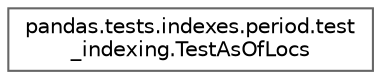 digraph "Graphical Class Hierarchy"
{
 // LATEX_PDF_SIZE
  bgcolor="transparent";
  edge [fontname=Helvetica,fontsize=10,labelfontname=Helvetica,labelfontsize=10];
  node [fontname=Helvetica,fontsize=10,shape=box,height=0.2,width=0.4];
  rankdir="LR";
  Node0 [id="Node000000",label="pandas.tests.indexes.period.test\l_indexing.TestAsOfLocs",height=0.2,width=0.4,color="grey40", fillcolor="white", style="filled",URL="$d1/d28/classpandas_1_1tests_1_1indexes_1_1period_1_1test__indexing_1_1TestAsOfLocs.html",tooltip=" "];
}
